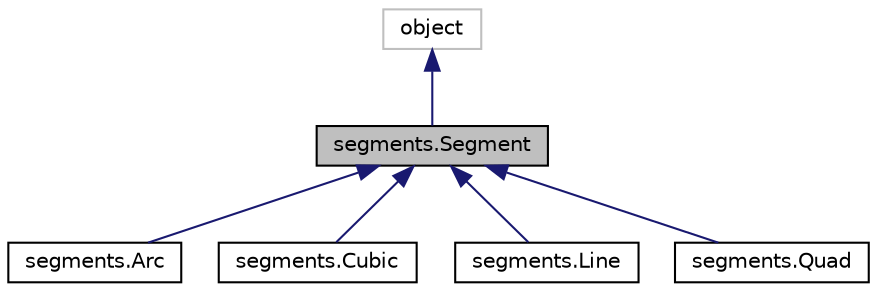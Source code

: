 digraph "segments.Segment"
{
  edge [fontname="Helvetica",fontsize="10",labelfontname="Helvetica",labelfontsize="10"];
  node [fontname="Helvetica",fontsize="10",shape=record];
  Node1 [label="segments.Segment",height=0.2,width=0.4,color="black", fillcolor="grey75", style="filled", fontcolor="black"];
  Node2 -> Node1 [dir="back",color="midnightblue",fontsize="10",style="solid",fontname="Helvetica"];
  Node2 [label="object",height=0.2,width=0.4,color="grey75", fillcolor="white", style="filled"];
  Node1 -> Node3 [dir="back",color="midnightblue",fontsize="10",style="solid",fontname="Helvetica"];
  Node3 [label="segments.Arc",height=0.2,width=0.4,color="black", fillcolor="white", style="filled",URL="$classsegments_1_1_arc.html"];
  Node1 -> Node4 [dir="back",color="midnightblue",fontsize="10",style="solid",fontname="Helvetica"];
  Node4 [label="segments.Cubic",height=0.2,width=0.4,color="black", fillcolor="white", style="filled",URL="$classsegments_1_1_cubic.html"];
  Node1 -> Node5 [dir="back",color="midnightblue",fontsize="10",style="solid",fontname="Helvetica"];
  Node5 [label="segments.Line",height=0.2,width=0.4,color="black", fillcolor="white", style="filled",URL="$classsegments_1_1_line.html"];
  Node1 -> Node6 [dir="back",color="midnightblue",fontsize="10",style="solid",fontname="Helvetica"];
  Node6 [label="segments.Quad",height=0.2,width=0.4,color="black", fillcolor="white", style="filled",URL="$classsegments_1_1_quad.html"];
}
